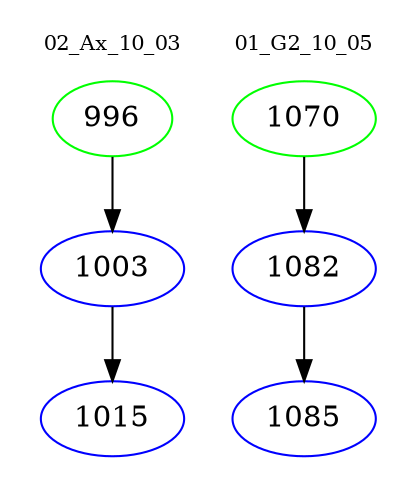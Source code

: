 digraph{
subgraph cluster_0 {
color = white
label = "02_Ax_10_03";
fontsize=10;
T0_996 [label="996", color="green"]
T0_996 -> T0_1003 [color="black"]
T0_1003 [label="1003", color="blue"]
T0_1003 -> T0_1015 [color="black"]
T0_1015 [label="1015", color="blue"]
}
subgraph cluster_1 {
color = white
label = "01_G2_10_05";
fontsize=10;
T1_1070 [label="1070", color="green"]
T1_1070 -> T1_1082 [color="black"]
T1_1082 [label="1082", color="blue"]
T1_1082 -> T1_1085 [color="black"]
T1_1085 [label="1085", color="blue"]
}
}
